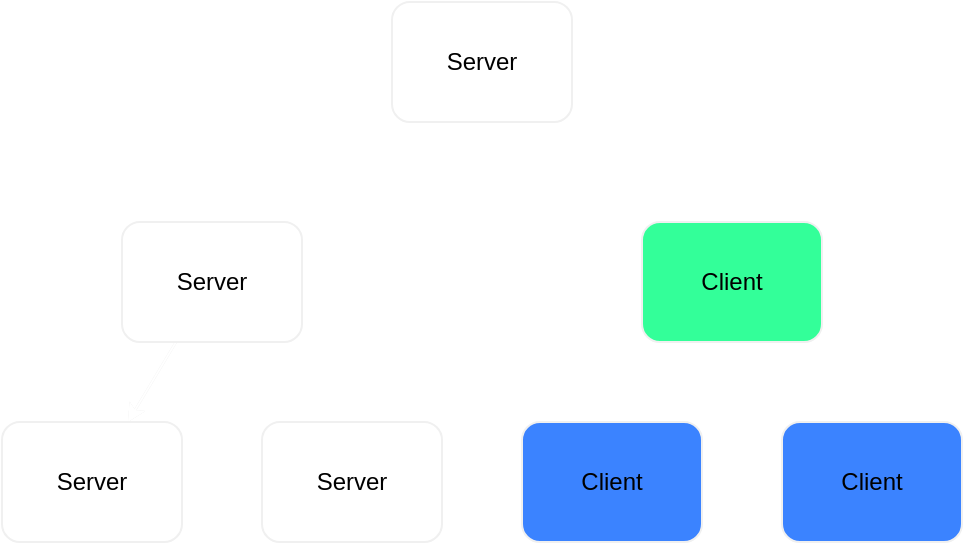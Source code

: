 <mxfile>
    <diagram id="EDtYugUIYbyTY-ylJdwN" name="Page-1">
        <mxGraphModel dx="727" dy="295" grid="1" gridSize="10" guides="1" tooltips="1" connect="1" arrows="1" fold="1" page="1" pageScale="1" pageWidth="827" pageHeight="1169" math="0" shadow="0">
            <root>
                <mxCell id="0"/>
                <mxCell id="1" parent="0"/>
                <mxCell id="20" value="" style="edgeStyle=none;html=1;strokeColor=#FFFFFF;" parent="1" source="22" target="27" edge="1">
                    <mxGeometry relative="1" as="geometry"/>
                </mxCell>
                <mxCell id="21" value="" style="edgeStyle=none;html=1;strokeColor=#FFFFFF;" parent="1" source="22" edge="1">
                    <mxGeometry relative="1" as="geometry">
                        <mxPoint x="472.273" y="130" as="targetPoint"/>
                    </mxGeometry>
                </mxCell>
                <mxCell id="22" value="Server" style="rounded=1;whiteSpace=wrap;html=1;strokeColor=#F0F0F0;" parent="1" vertex="1">
                    <mxGeometry x="335" y="20" width="90" height="60" as="geometry"/>
                </mxCell>
                <mxCell id="23" value="" style="edgeStyle=none;html=1;strokeColor=#F0F0F0;" parent="1" source="27" target="28" edge="1">
                    <mxGeometry relative="1" as="geometry"/>
                </mxCell>
                <mxCell id="24" value="" style="edgeStyle=none;html=1;strokeColor=#F0F0F0;" parent="1" source="27" target="28" edge="1">
                    <mxGeometry relative="1" as="geometry"/>
                </mxCell>
                <mxCell id="25" value="" style="edgeStyle=none;html=1;strokeColor=#FFFFFF;" parent="1" source="27" target="28" edge="1">
                    <mxGeometry relative="1" as="geometry"/>
                </mxCell>
                <mxCell id="26" value="" style="edgeStyle=none;html=1;strokeColor=#FFFFFF;" parent="1" source="27" target="29" edge="1">
                    <mxGeometry relative="1" as="geometry"/>
                </mxCell>
                <mxCell id="27" value="Server" style="rounded=1;whiteSpace=wrap;html=1;strokeColor=#F0F0F0;" parent="1" vertex="1">
                    <mxGeometry x="200" y="130" width="90" height="60" as="geometry"/>
                </mxCell>
                <mxCell id="28" value="Server" style="rounded=1;whiteSpace=wrap;html=1;strokeColor=#F0F0F0;" parent="1" vertex="1">
                    <mxGeometry x="140" y="230" width="90" height="60" as="geometry"/>
                </mxCell>
                <mxCell id="29" value="Server" style="rounded=1;whiteSpace=wrap;html=1;strokeColor=#F0F0F0;" parent="1" vertex="1">
                    <mxGeometry x="270" y="230" width="90" height="60" as="geometry"/>
                </mxCell>
                <mxCell id="30" style="edgeStyle=none;html=1;entryX=0.75;entryY=0;entryDx=0;entryDy=0;fontColor=#F0F0F0;strokeColor=#FFFFFF;" parent="1" source="32" target="33" edge="1">
                    <mxGeometry relative="1" as="geometry"/>
                </mxCell>
                <mxCell id="31" style="edgeStyle=none;html=1;entryX=0.25;entryY=0;entryDx=0;entryDy=0;fontColor=#F0F0F0;strokeColor=#FFFFFF;" parent="1" source="32" target="34" edge="1">
                    <mxGeometry relative="1" as="geometry"/>
                </mxCell>
                <mxCell id="32" value="Client" style="rounded=1;whiteSpace=wrap;html=1;strokeColor=#F0F0F0;fillColor=#33FF99;fontColor=#000000;" parent="1" vertex="1">
                    <mxGeometry x="460" y="130" width="90" height="60" as="geometry"/>
                </mxCell>
                <mxCell id="33" value="Client" style="rounded=1;whiteSpace=wrap;html=1;strokeColor=#F0F0F0;fillColor=#3B83FF;fontColor=#000000;" parent="1" vertex="1">
                    <mxGeometry x="400" y="230" width="90" height="60" as="geometry"/>
                </mxCell>
                <mxCell id="34" value="Client" style="rounded=1;whiteSpace=wrap;html=1;strokeColor=#F0F0F0;fillColor=#3B83FF;fontColor=#000000;" parent="1" vertex="1">
                    <mxGeometry x="530" y="230" width="90" height="60" as="geometry"/>
                </mxCell>
            </root>
        </mxGraphModel>
    </diagram>
</mxfile>
